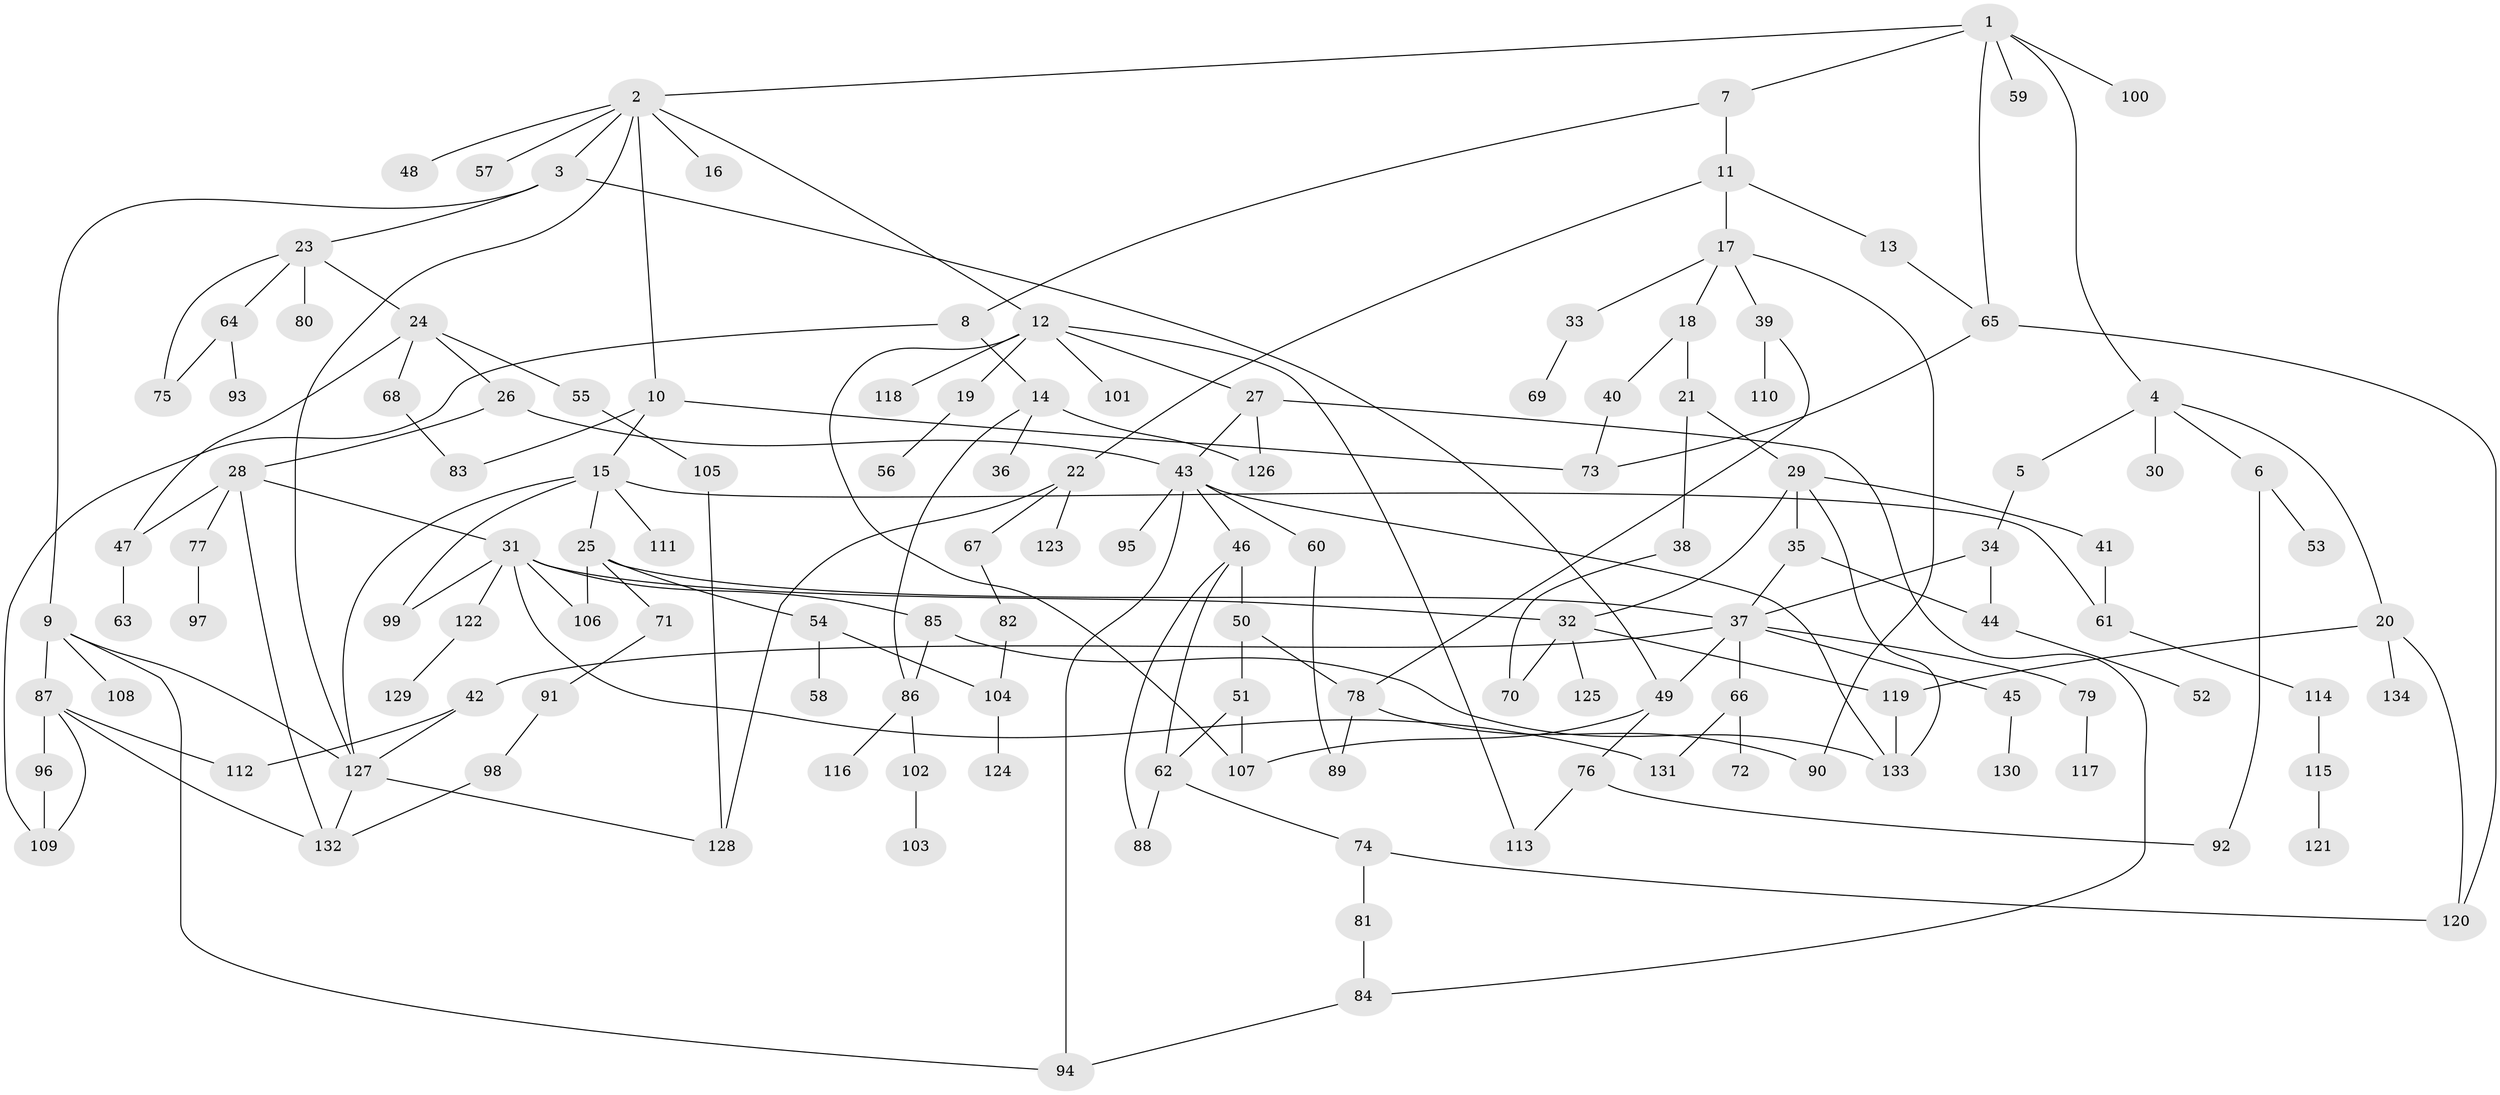 // coarse degree distribution, {5: 0.08888888888888889, 7: 0.05555555555555555, 6: 0.044444444444444446, 3: 0.12222222222222222, 4: 0.12222222222222222, 2: 0.28888888888888886, 1: 0.25555555555555554, 11: 0.011111111111111112, 8: 0.011111111111111112}
// Generated by graph-tools (version 1.1) at 2025/51/02/27/25 19:51:36]
// undirected, 134 vertices, 182 edges
graph export_dot {
graph [start="1"]
  node [color=gray90,style=filled];
  1;
  2;
  3;
  4;
  5;
  6;
  7;
  8;
  9;
  10;
  11;
  12;
  13;
  14;
  15;
  16;
  17;
  18;
  19;
  20;
  21;
  22;
  23;
  24;
  25;
  26;
  27;
  28;
  29;
  30;
  31;
  32;
  33;
  34;
  35;
  36;
  37;
  38;
  39;
  40;
  41;
  42;
  43;
  44;
  45;
  46;
  47;
  48;
  49;
  50;
  51;
  52;
  53;
  54;
  55;
  56;
  57;
  58;
  59;
  60;
  61;
  62;
  63;
  64;
  65;
  66;
  67;
  68;
  69;
  70;
  71;
  72;
  73;
  74;
  75;
  76;
  77;
  78;
  79;
  80;
  81;
  82;
  83;
  84;
  85;
  86;
  87;
  88;
  89;
  90;
  91;
  92;
  93;
  94;
  95;
  96;
  97;
  98;
  99;
  100;
  101;
  102;
  103;
  104;
  105;
  106;
  107;
  108;
  109;
  110;
  111;
  112;
  113;
  114;
  115;
  116;
  117;
  118;
  119;
  120;
  121;
  122;
  123;
  124;
  125;
  126;
  127;
  128;
  129;
  130;
  131;
  132;
  133;
  134;
  1 -- 2;
  1 -- 4;
  1 -- 7;
  1 -- 59;
  1 -- 65;
  1 -- 100;
  2 -- 3;
  2 -- 10;
  2 -- 12;
  2 -- 16;
  2 -- 48;
  2 -- 57;
  2 -- 127;
  3 -- 9;
  3 -- 23;
  3 -- 49;
  4 -- 5;
  4 -- 6;
  4 -- 20;
  4 -- 30;
  5 -- 34;
  6 -- 53;
  6 -- 92;
  7 -- 8;
  7 -- 11;
  8 -- 14;
  8 -- 109;
  9 -- 87;
  9 -- 94;
  9 -- 108;
  9 -- 127;
  10 -- 15;
  10 -- 83;
  10 -- 73;
  11 -- 13;
  11 -- 17;
  11 -- 22;
  12 -- 19;
  12 -- 27;
  12 -- 101;
  12 -- 118;
  12 -- 113;
  12 -- 107;
  13 -- 65;
  14 -- 36;
  14 -- 86;
  14 -- 126;
  15 -- 25;
  15 -- 61;
  15 -- 111;
  15 -- 99;
  15 -- 127;
  17 -- 18;
  17 -- 33;
  17 -- 39;
  17 -- 90;
  18 -- 21;
  18 -- 40;
  19 -- 56;
  20 -- 134;
  20 -- 120;
  20 -- 119;
  21 -- 29;
  21 -- 38;
  22 -- 67;
  22 -- 123;
  22 -- 128;
  23 -- 24;
  23 -- 64;
  23 -- 80;
  23 -- 75;
  24 -- 26;
  24 -- 47;
  24 -- 55;
  24 -- 68;
  25 -- 54;
  25 -- 71;
  25 -- 37;
  25 -- 106;
  26 -- 28;
  26 -- 43;
  27 -- 43;
  27 -- 126;
  27 -- 84;
  28 -- 31;
  28 -- 77;
  28 -- 132;
  28 -- 47;
  29 -- 35;
  29 -- 41;
  29 -- 133;
  29 -- 32;
  31 -- 32;
  31 -- 85;
  31 -- 99;
  31 -- 106;
  31 -- 122;
  31 -- 131;
  32 -- 119;
  32 -- 125;
  32 -- 70;
  33 -- 69;
  34 -- 37;
  34 -- 44;
  35 -- 37;
  35 -- 44;
  37 -- 42;
  37 -- 45;
  37 -- 49;
  37 -- 66;
  37 -- 79;
  38 -- 70;
  39 -- 78;
  39 -- 110;
  40 -- 73;
  41 -- 61;
  42 -- 127;
  42 -- 112;
  43 -- 46;
  43 -- 60;
  43 -- 95;
  43 -- 94;
  43 -- 133;
  44 -- 52;
  45 -- 130;
  46 -- 50;
  46 -- 62;
  46 -- 88;
  47 -- 63;
  49 -- 76;
  49 -- 107;
  50 -- 51;
  50 -- 78;
  51 -- 107;
  51 -- 62;
  54 -- 58;
  54 -- 104;
  55 -- 105;
  60 -- 89;
  61 -- 114;
  62 -- 74;
  62 -- 88;
  64 -- 75;
  64 -- 93;
  65 -- 73;
  65 -- 120;
  66 -- 72;
  66 -- 131;
  67 -- 82;
  68 -- 83;
  71 -- 91;
  74 -- 81;
  74 -- 120;
  76 -- 92;
  76 -- 113;
  77 -- 97;
  78 -- 89;
  78 -- 90;
  79 -- 117;
  81 -- 84;
  82 -- 104;
  84 -- 94;
  85 -- 133;
  85 -- 86;
  86 -- 102;
  86 -- 116;
  87 -- 96;
  87 -- 109;
  87 -- 112;
  87 -- 132;
  91 -- 98;
  96 -- 109;
  98 -- 132;
  102 -- 103;
  104 -- 124;
  105 -- 128;
  114 -- 115;
  115 -- 121;
  119 -- 133;
  122 -- 129;
  127 -- 128;
  127 -- 132;
}
